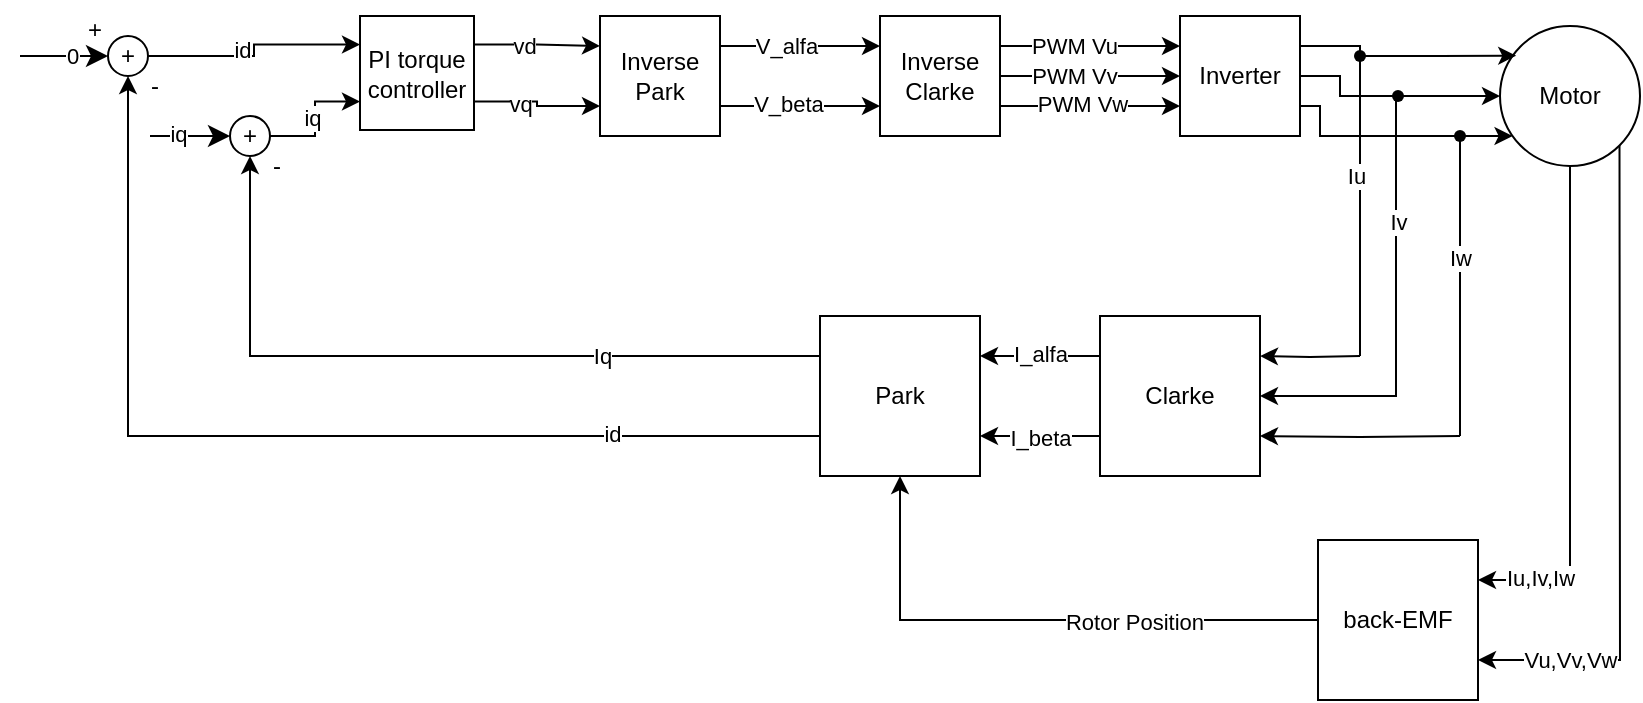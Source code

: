 <mxfile version="20.8.10" type="device"><diagram id="prtHgNgQTEPvFCAcTncT" name="Page-1"><mxGraphModel dx="1098" dy="1184" grid="1" gridSize="10" guides="1" tooltips="1" connect="1" arrows="1" fold="1" page="1" pageScale="1" pageWidth="827" pageHeight="1169" math="0" shadow="0"><root><mxCell id="0"/><mxCell id="1" parent="0"/><mxCell id="IAwfgSJ0UV-clzTtgUsu-93" style="edgeStyle=elbowEdgeStyle;rounded=0;orthogonalLoop=1;jettySize=auto;html=1;exitX=0.5;exitY=1;exitDx=0;exitDy=0;entryX=1;entryY=0.25;entryDx=0;entryDy=0;" edge="1" parent="1" source="IAwfgSJ0UV-clzTtgUsu-2" target="IAwfgSJ0UV-clzTtgUsu-73"><mxGeometry relative="1" as="geometry"><Array as="points"><mxPoint x="785" y="280"/><mxPoint x="790" y="280"/></Array></mxGeometry></mxCell><mxCell id="IAwfgSJ0UV-clzTtgUsu-95" value="Iu,Iv,Iw" style="edgeLabel;html=1;align=center;verticalAlign=middle;resizable=0;points=[];" vertex="1" connectable="0" parent="IAwfgSJ0UV-clzTtgUsu-93"><mxGeometry x="0.85" y="-1" relative="1" as="geometry"><mxPoint x="12" as="offset"/></mxGeometry></mxCell><mxCell id="IAwfgSJ0UV-clzTtgUsu-94" style="edgeStyle=elbowEdgeStyle;rounded=0;orthogonalLoop=1;jettySize=auto;html=1;exitX=1;exitY=1;exitDx=0;exitDy=0;entryX=1;entryY=0.75;entryDx=0;entryDy=0;" edge="1" parent="1" source="IAwfgSJ0UV-clzTtgUsu-2" target="IAwfgSJ0UV-clzTtgUsu-73"><mxGeometry relative="1" as="geometry"><Array as="points"><mxPoint x="810" y="420"/></Array></mxGeometry></mxCell><mxCell id="IAwfgSJ0UV-clzTtgUsu-96" value="Vu,Vv,Vw" style="edgeLabel;html=1;align=center;verticalAlign=middle;resizable=0;points=[];" vertex="1" connectable="0" parent="IAwfgSJ0UV-clzTtgUsu-94"><mxGeometry x="0.856" relative="1" as="geometry"><mxPoint x="22" as="offset"/></mxGeometry></mxCell><mxCell id="IAwfgSJ0UV-clzTtgUsu-2" value="Motor" style="ellipse;whiteSpace=wrap;html=1;aspect=fixed;" vertex="1" parent="1"><mxGeometry x="750" y="123" width="70" height="70" as="geometry"/></mxCell><mxCell id="IAwfgSJ0UV-clzTtgUsu-30" style="edgeStyle=orthogonalEdgeStyle;rounded=0;orthogonalLoop=1;jettySize=auto;html=1;exitX=1;exitY=0.25;exitDx=0;exitDy=0;entryX=0;entryY=0.25;entryDx=0;entryDy=0;" edge="1" parent="1" source="IAwfgSJ0UV-clzTtgUsu-3" target="IAwfgSJ0UV-clzTtgUsu-4"><mxGeometry relative="1" as="geometry"/></mxCell><mxCell id="IAwfgSJ0UV-clzTtgUsu-54" value="vd" style="edgeLabel;html=1;align=center;verticalAlign=middle;resizable=0;points=[];" vertex="1" connectable="0" parent="IAwfgSJ0UV-clzTtgUsu-30"><mxGeometry x="-0.209" relative="1" as="geometry"><mxPoint as="offset"/></mxGeometry></mxCell><mxCell id="IAwfgSJ0UV-clzTtgUsu-31" style="edgeStyle=orthogonalEdgeStyle;rounded=0;orthogonalLoop=1;jettySize=auto;html=1;exitX=1;exitY=0.75;exitDx=0;exitDy=0;entryX=0;entryY=0.75;entryDx=0;entryDy=0;" edge="1" parent="1" source="IAwfgSJ0UV-clzTtgUsu-3" target="IAwfgSJ0UV-clzTtgUsu-4"><mxGeometry relative="1" as="geometry"/></mxCell><mxCell id="IAwfgSJ0UV-clzTtgUsu-55" value="vq" style="edgeLabel;html=1;align=center;verticalAlign=middle;resizable=0;points=[];" vertex="1" connectable="0" parent="IAwfgSJ0UV-clzTtgUsu-31"><mxGeometry x="-0.287" y="-1" relative="1" as="geometry"><mxPoint as="offset"/></mxGeometry></mxCell><mxCell id="IAwfgSJ0UV-clzTtgUsu-3" value="PI torque controller" style="whiteSpace=wrap;html=1;aspect=fixed;" vertex="1" parent="1"><mxGeometry x="180" y="118" width="57" height="57" as="geometry"/></mxCell><mxCell id="IAwfgSJ0UV-clzTtgUsu-28" style="edgeStyle=orthogonalEdgeStyle;rounded=0;orthogonalLoop=1;jettySize=auto;html=1;exitX=1;exitY=0.25;exitDx=0;exitDy=0;entryX=0;entryY=0.25;entryDx=0;entryDy=0;" edge="1" parent="1" source="IAwfgSJ0UV-clzTtgUsu-4" target="IAwfgSJ0UV-clzTtgUsu-5"><mxGeometry relative="1" as="geometry"/></mxCell><mxCell id="IAwfgSJ0UV-clzTtgUsu-56" value="V_alfa" style="edgeLabel;html=1;align=center;verticalAlign=middle;resizable=0;points=[];" vertex="1" connectable="0" parent="IAwfgSJ0UV-clzTtgUsu-28"><mxGeometry x="-0.322" relative="1" as="geometry"><mxPoint x="6" as="offset"/></mxGeometry></mxCell><mxCell id="IAwfgSJ0UV-clzTtgUsu-29" style="edgeStyle=orthogonalEdgeStyle;rounded=0;orthogonalLoop=1;jettySize=auto;html=1;exitX=1;exitY=0.75;exitDx=0;exitDy=0;entryX=0;entryY=0.75;entryDx=0;entryDy=0;" edge="1" parent="1" source="IAwfgSJ0UV-clzTtgUsu-4" target="IAwfgSJ0UV-clzTtgUsu-5"><mxGeometry relative="1" as="geometry"/></mxCell><mxCell id="IAwfgSJ0UV-clzTtgUsu-57" value="V_beta" style="edgeLabel;html=1;align=center;verticalAlign=middle;resizable=0;points=[];" vertex="1" connectable="0" parent="IAwfgSJ0UV-clzTtgUsu-29"><mxGeometry x="-0.333" relative="1" as="geometry"><mxPoint x="7" y="-1" as="offset"/></mxGeometry></mxCell><mxCell id="IAwfgSJ0UV-clzTtgUsu-4" value="Inverse Park" style="whiteSpace=wrap;html=1;aspect=fixed;" vertex="1" parent="1"><mxGeometry x="300" y="118" width="60" height="60" as="geometry"/></mxCell><mxCell id="IAwfgSJ0UV-clzTtgUsu-25" style="edgeStyle=orthogonalEdgeStyle;rounded=0;orthogonalLoop=1;jettySize=auto;html=1;exitX=1;exitY=0.25;exitDx=0;exitDy=0;entryX=0;entryY=0.25;entryDx=0;entryDy=0;" edge="1" parent="1" source="IAwfgSJ0UV-clzTtgUsu-5" target="IAwfgSJ0UV-clzTtgUsu-6"><mxGeometry relative="1" as="geometry"/></mxCell><mxCell id="IAwfgSJ0UV-clzTtgUsu-58" value="PWM Vu" style="edgeLabel;html=1;align=center;verticalAlign=middle;resizable=0;points=[];" vertex="1" connectable="0" parent="IAwfgSJ0UV-clzTtgUsu-25"><mxGeometry x="-0.306" relative="1" as="geometry"><mxPoint x="6" as="offset"/></mxGeometry></mxCell><mxCell id="IAwfgSJ0UV-clzTtgUsu-26" style="edgeStyle=orthogonalEdgeStyle;rounded=0;orthogonalLoop=1;jettySize=auto;html=1;exitX=1;exitY=0.5;exitDx=0;exitDy=0;entryX=0;entryY=0.5;entryDx=0;entryDy=0;" edge="1" parent="1" source="IAwfgSJ0UV-clzTtgUsu-5" target="IAwfgSJ0UV-clzTtgUsu-6"><mxGeometry relative="1" as="geometry"/></mxCell><mxCell id="IAwfgSJ0UV-clzTtgUsu-59" value="PWM Vv" style="edgeLabel;html=1;align=center;verticalAlign=middle;resizable=0;points=[];" vertex="1" connectable="0" parent="IAwfgSJ0UV-clzTtgUsu-26"><mxGeometry x="-0.324" relative="1" as="geometry"><mxPoint x="6" as="offset"/></mxGeometry></mxCell><mxCell id="IAwfgSJ0UV-clzTtgUsu-27" style="edgeStyle=orthogonalEdgeStyle;rounded=0;orthogonalLoop=1;jettySize=auto;html=1;exitX=1;exitY=0.75;exitDx=0;exitDy=0;entryX=0;entryY=0.75;entryDx=0;entryDy=0;" edge="1" parent="1" source="IAwfgSJ0UV-clzTtgUsu-5" target="IAwfgSJ0UV-clzTtgUsu-6"><mxGeometry relative="1" as="geometry"/></mxCell><mxCell id="IAwfgSJ0UV-clzTtgUsu-60" value="PWM Vw" style="edgeLabel;html=1;align=center;verticalAlign=middle;resizable=0;points=[];" vertex="1" connectable="0" parent="IAwfgSJ0UV-clzTtgUsu-27"><mxGeometry x="0.105" relative="1" as="geometry"><mxPoint x="-9" y="-1" as="offset"/></mxGeometry></mxCell><mxCell id="IAwfgSJ0UV-clzTtgUsu-5" value="Inverse Clarke" style="whiteSpace=wrap;html=1;aspect=fixed;" vertex="1" parent="1"><mxGeometry x="440" y="118" width="60" height="60" as="geometry"/></mxCell><mxCell id="IAwfgSJ0UV-clzTtgUsu-9" style="edgeStyle=orthogonalEdgeStyle;rounded=0;orthogonalLoop=1;jettySize=auto;html=1;exitDx=0;exitDy=0;entryX=0.116;entryY=0.212;entryDx=0;entryDy=0;startArrow=none;entryPerimeter=0;" edge="1" parent="1" source="IAwfgSJ0UV-clzTtgUsu-14" target="IAwfgSJ0UV-clzTtgUsu-2"><mxGeometry relative="1" as="geometry"/></mxCell><mxCell id="IAwfgSJ0UV-clzTtgUsu-10" style="edgeStyle=orthogonalEdgeStyle;rounded=0;orthogonalLoop=1;jettySize=auto;html=1;exitDx=0;exitDy=0;entryX=0;entryY=0.5;entryDx=0;entryDy=0;startArrow=none;" edge="1" parent="1" source="IAwfgSJ0UV-clzTtgUsu-16" target="IAwfgSJ0UV-clzTtgUsu-2"><mxGeometry relative="1" as="geometry"/></mxCell><mxCell id="IAwfgSJ0UV-clzTtgUsu-11" style="edgeStyle=orthogonalEdgeStyle;rounded=0;orthogonalLoop=1;jettySize=auto;html=1;exitDx=0;exitDy=0;startArrow=none;" edge="1" parent="1" source="IAwfgSJ0UV-clzTtgUsu-18" target="IAwfgSJ0UV-clzTtgUsu-2"><mxGeometry relative="1" as="geometry"><Array as="points"><mxPoint x="730" y="178"/></Array></mxGeometry></mxCell><mxCell id="IAwfgSJ0UV-clzTtgUsu-6" value="Inverter" style="whiteSpace=wrap;html=1;aspect=fixed;" vertex="1" parent="1"><mxGeometry x="590" y="118" width="60" height="60" as="geometry"/></mxCell><mxCell id="IAwfgSJ0UV-clzTtgUsu-40" style="edgeStyle=orthogonalEdgeStyle;rounded=0;orthogonalLoop=1;jettySize=auto;html=1;exitX=0;exitY=0.25;exitDx=0;exitDy=0;entryX=0.5;entryY=1;entryDx=0;entryDy=0;" edge="1" parent="1" source="IAwfgSJ0UV-clzTtgUsu-7" target="IAwfgSJ0UV-clzTtgUsu-34"><mxGeometry relative="1" as="geometry"/></mxCell><mxCell id="IAwfgSJ0UV-clzTtgUsu-66" value="Iq" style="edgeLabel;html=1;align=center;verticalAlign=middle;resizable=0;points=[];" vertex="1" connectable="0" parent="IAwfgSJ0UV-clzTtgUsu-40"><mxGeometry x="-0.435" relative="1" as="geometry"><mxPoint as="offset"/></mxGeometry></mxCell><mxCell id="IAwfgSJ0UV-clzTtgUsu-41" style="edgeStyle=orthogonalEdgeStyle;rounded=0;orthogonalLoop=1;jettySize=auto;html=1;exitX=0;exitY=0.75;exitDx=0;exitDy=0;entryX=0.5;entryY=1;entryDx=0;entryDy=0;" edge="1" parent="1" source="IAwfgSJ0UV-clzTtgUsu-7" target="IAwfgSJ0UV-clzTtgUsu-42"><mxGeometry relative="1" as="geometry"><mxPoint x="67.412" y="147.659" as="targetPoint"/></mxGeometry></mxCell><mxCell id="IAwfgSJ0UV-clzTtgUsu-67" value="id" style="edgeLabel;html=1;align=center;verticalAlign=middle;resizable=0;points=[];" vertex="1" connectable="0" parent="IAwfgSJ0UV-clzTtgUsu-41"><mxGeometry x="-0.564" y="-1" relative="1" as="geometry"><mxPoint x="10" as="offset"/></mxGeometry></mxCell><mxCell id="IAwfgSJ0UV-clzTtgUsu-7" value="Park" style="whiteSpace=wrap;html=1;aspect=fixed;" vertex="1" parent="1"><mxGeometry x="410" y="268" width="80" height="80" as="geometry"/></mxCell><mxCell id="IAwfgSJ0UV-clzTtgUsu-23" style="edgeStyle=orthogonalEdgeStyle;rounded=0;orthogonalLoop=1;jettySize=auto;html=1;exitX=0;exitY=0.25;exitDx=0;exitDy=0;entryX=1;entryY=0.25;entryDx=0;entryDy=0;" edge="1" parent="1" source="IAwfgSJ0UV-clzTtgUsu-8" target="IAwfgSJ0UV-clzTtgUsu-7"><mxGeometry relative="1" as="geometry"/></mxCell><mxCell id="IAwfgSJ0UV-clzTtgUsu-64" value="I_alfa" style="edgeLabel;html=1;align=center;verticalAlign=middle;resizable=0;points=[];" vertex="1" connectable="0" parent="IAwfgSJ0UV-clzTtgUsu-23"><mxGeometry x="0.237" y="-1" relative="1" as="geometry"><mxPoint x="7" as="offset"/></mxGeometry></mxCell><mxCell id="IAwfgSJ0UV-clzTtgUsu-24" style="edgeStyle=orthogonalEdgeStyle;rounded=0;orthogonalLoop=1;jettySize=auto;html=1;exitX=0;exitY=0.75;exitDx=0;exitDy=0;entryX=1;entryY=0.75;entryDx=0;entryDy=0;" edge="1" parent="1" source="IAwfgSJ0UV-clzTtgUsu-8" target="IAwfgSJ0UV-clzTtgUsu-7"><mxGeometry relative="1" as="geometry"/></mxCell><mxCell id="IAwfgSJ0UV-clzTtgUsu-65" value="I_beta" style="edgeLabel;html=1;align=center;verticalAlign=middle;resizable=0;points=[];" vertex="1" connectable="0" parent="IAwfgSJ0UV-clzTtgUsu-24"><mxGeometry x="0.237" y="1" relative="1" as="geometry"><mxPoint x="7" as="offset"/></mxGeometry></mxCell><mxCell id="IAwfgSJ0UV-clzTtgUsu-8" value="Clarke" style="whiteSpace=wrap;html=1;aspect=fixed;" vertex="1" parent="1"><mxGeometry x="550" y="268" width="80" height="80" as="geometry"/></mxCell><mxCell id="IAwfgSJ0UV-clzTtgUsu-15" value="" style="edgeStyle=orthogonalEdgeStyle;rounded=0;orthogonalLoop=1;jettySize=auto;html=1;exitX=1;exitY=0.25;exitDx=0;exitDy=0;entryDx=0;entryDy=0;endArrow=none;" edge="1" parent="1" source="IAwfgSJ0UV-clzTtgUsu-6" target="IAwfgSJ0UV-clzTtgUsu-14"><mxGeometry relative="1" as="geometry"><mxPoint x="650" y="138" as="sourcePoint"/><mxPoint x="771.716" y="129.716" as="targetPoint"/></mxGeometry></mxCell><mxCell id="IAwfgSJ0UV-clzTtgUsu-20" value="" style="edgeStyle=orthogonalEdgeStyle;rounded=0;orthogonalLoop=1;jettySize=auto;html=1;entryX=1;entryY=0.25;entryDx=0;entryDy=0;startArrow=none;" edge="1" parent="1" target="IAwfgSJ0UV-clzTtgUsu-8"><mxGeometry relative="1" as="geometry"><mxPoint x="680" y="288" as="sourcePoint"/><Array as="points"/></mxGeometry></mxCell><mxCell id="IAwfgSJ0UV-clzTtgUsu-14" value="" style="shape=waypoint;sketch=0;fillStyle=solid;size=6;pointerEvents=1;points=[];fillColor=none;resizable=0;rotatable=0;perimeter=centerPerimeter;snapToPoint=1;" vertex="1" parent="1"><mxGeometry x="670" y="128" width="20" height="20" as="geometry"/></mxCell><mxCell id="IAwfgSJ0UV-clzTtgUsu-17" value="" style="edgeStyle=orthogonalEdgeStyle;rounded=0;orthogonalLoop=1;jettySize=auto;html=1;exitX=1;exitY=0.5;exitDx=0;exitDy=0;entryDx=0;entryDy=0;endArrow=none;" edge="1" parent="1" source="IAwfgSJ0UV-clzTtgUsu-6" target="IAwfgSJ0UV-clzTtgUsu-16"><mxGeometry relative="1" as="geometry"><mxPoint x="650" y="158" as="sourcePoint"/><mxPoint x="760" y="158" as="targetPoint"/></mxGeometry></mxCell><mxCell id="IAwfgSJ0UV-clzTtgUsu-21" style="edgeStyle=orthogonalEdgeStyle;rounded=0;orthogonalLoop=1;jettySize=auto;html=1;entryX=1;entryY=0.5;entryDx=0;entryDy=0;startArrow=none;" edge="1" parent="1" target="IAwfgSJ0UV-clzTtgUsu-8"><mxGeometry relative="1" as="geometry"><mxPoint x="697" y="308" as="sourcePoint"/><mxPoint x="640" y="308" as="targetPoint"/><Array as="points"><mxPoint x="698" y="308"/></Array></mxGeometry></mxCell><mxCell id="IAwfgSJ0UV-clzTtgUsu-16" value="" style="shape=waypoint;sketch=0;fillStyle=solid;size=6;pointerEvents=1;points=[];fillColor=none;resizable=0;rotatable=0;perimeter=centerPerimeter;snapToPoint=1;" vertex="1" parent="1"><mxGeometry x="689" y="148" width="20" height="20" as="geometry"/></mxCell><mxCell id="IAwfgSJ0UV-clzTtgUsu-19" value="" style="edgeStyle=orthogonalEdgeStyle;rounded=0;orthogonalLoop=1;jettySize=auto;html=1;exitX=1;exitY=0.75;exitDx=0;exitDy=0;entryDx=0;entryDy=0;endArrow=none;" edge="1" parent="1" source="IAwfgSJ0UV-clzTtgUsu-6" target="IAwfgSJ0UV-clzTtgUsu-18"><mxGeometry relative="1" as="geometry"><mxPoint x="650" y="178" as="sourcePoint"/><mxPoint x="771.716" y="186.284" as="targetPoint"/><Array as="points"><mxPoint x="660" y="163"/><mxPoint x="660" y="178"/></Array></mxGeometry></mxCell><mxCell id="IAwfgSJ0UV-clzTtgUsu-22" style="edgeStyle=orthogonalEdgeStyle;rounded=0;orthogonalLoop=1;jettySize=auto;html=1;entryX=1;entryY=0.75;entryDx=0;entryDy=0;startArrow=none;" edge="1" parent="1" target="IAwfgSJ0UV-clzTtgUsu-8"><mxGeometry relative="1" as="geometry"><mxPoint x="730" y="328" as="sourcePoint"/><Array as="points"/></mxGeometry></mxCell><mxCell id="IAwfgSJ0UV-clzTtgUsu-18" value="" style="shape=waypoint;sketch=0;fillStyle=solid;size=6;pointerEvents=1;points=[];fillColor=none;resizable=0;rotatable=0;perimeter=centerPerimeter;snapToPoint=1;" vertex="1" parent="1"><mxGeometry x="720" y="168" width="20" height="20" as="geometry"/></mxCell><mxCell id="IAwfgSJ0UV-clzTtgUsu-38" style="edgeStyle=orthogonalEdgeStyle;rounded=0;orthogonalLoop=1;jettySize=auto;html=1;exitX=1;exitY=0.5;exitDx=0;exitDy=0;entryX=0;entryY=0.75;entryDx=0;entryDy=0;" edge="1" parent="1" source="IAwfgSJ0UV-clzTtgUsu-34" target="IAwfgSJ0UV-clzTtgUsu-3"><mxGeometry relative="1" as="geometry"><mxPoint x="195.0" y="160.75" as="targetPoint"/></mxGeometry></mxCell><mxCell id="IAwfgSJ0UV-clzTtgUsu-53" value="iq" style="edgeLabel;html=1;align=center;verticalAlign=middle;resizable=0;points=[];" vertex="1" connectable="0" parent="IAwfgSJ0UV-clzTtgUsu-38"><mxGeometry x="0.261" relative="1" as="geometry"><mxPoint x="-2" y="7" as="offset"/></mxGeometry></mxCell><mxCell id="IAwfgSJ0UV-clzTtgUsu-34" value="+" style="ellipse;whiteSpace=wrap;html=1;aspect=fixed;" vertex="1" parent="1"><mxGeometry x="115" y="168" width="20" height="20" as="geometry"/></mxCell><mxCell id="IAwfgSJ0UV-clzTtgUsu-43" style="edgeStyle=orthogonalEdgeStyle;rounded=0;orthogonalLoop=1;jettySize=auto;html=1;exitX=1;exitY=0.5;exitDx=0;exitDy=0;entryX=0;entryY=0.25;entryDx=0;entryDy=0;" edge="1" parent="1" source="IAwfgSJ0UV-clzTtgUsu-42" target="IAwfgSJ0UV-clzTtgUsu-3"><mxGeometry relative="1" as="geometry"/></mxCell><mxCell id="IAwfgSJ0UV-clzTtgUsu-49" value="id" style="edgeLabel;html=1;align=center;verticalAlign=middle;resizable=0;points=[];" vertex="1" connectable="0" parent="IAwfgSJ0UV-clzTtgUsu-43"><mxGeometry x="-0.172" y="3" relative="1" as="geometry"><mxPoint as="offset"/></mxGeometry></mxCell><mxCell id="IAwfgSJ0UV-clzTtgUsu-42" value="+" style="ellipse;whiteSpace=wrap;html=1;aspect=fixed;" vertex="1" parent="1"><mxGeometry x="54" y="128" width="20" height="20" as="geometry"/></mxCell><mxCell id="IAwfgSJ0UV-clzTtgUsu-44" value="" style="edgeStyle=segmentEdgeStyle;endArrow=classic;html=1;curved=0;rounded=0;endSize=8;startSize=8;entryX=0;entryY=0.5;entryDx=0;entryDy=0;" edge="1" parent="1" target="IAwfgSJ0UV-clzTtgUsu-42"><mxGeometry width="50" height="50" relative="1" as="geometry"><mxPoint x="10" y="138" as="sourcePoint"/><mxPoint x="124" y="28" as="targetPoint"/><Array as="points"><mxPoint x="10" y="138"/><mxPoint x="10" y="138"/></Array></mxGeometry></mxCell><mxCell id="IAwfgSJ0UV-clzTtgUsu-46" value="0" style="edgeLabel;html=1;align=center;verticalAlign=middle;resizable=0;points=[];" vertex="1" connectable="0" parent="IAwfgSJ0UV-clzTtgUsu-44"><mxGeometry x="-0.295" relative="1" as="geometry"><mxPoint x="10" as="offset"/></mxGeometry></mxCell><mxCell id="IAwfgSJ0UV-clzTtgUsu-45" value="" style="edgeStyle=segmentEdgeStyle;endArrow=classic;html=1;curved=0;rounded=0;endSize=8;startSize=8;entryX=0;entryY=0.5;entryDx=0;entryDy=0;" edge="1" parent="1" target="IAwfgSJ0UV-clzTtgUsu-34"><mxGeometry width="50" height="50" relative="1" as="geometry"><mxPoint x="75" y="178" as="sourcePoint"/><mxPoint x="95.0" y="198.0" as="targetPoint"/><Array as="points"><mxPoint x="95" y="178"/></Array></mxGeometry></mxCell><mxCell id="IAwfgSJ0UV-clzTtgUsu-50" value="iq" style="edgeLabel;html=1;align=center;verticalAlign=middle;resizable=0;points=[];" vertex="1" connectable="0" parent="IAwfgSJ0UV-clzTtgUsu-45"><mxGeometry x="-0.3" y="1" relative="1" as="geometry"><mxPoint as="offset"/></mxGeometry></mxCell><mxCell id="IAwfgSJ0UV-clzTtgUsu-48" value="+" style="text;html=1;align=center;verticalAlign=middle;resizable=0;points=[];autosize=1;strokeColor=none;fillColor=none;" vertex="1" parent="1"><mxGeometry x="32" y="110" width="30" height="30" as="geometry"/></mxCell><mxCell id="IAwfgSJ0UV-clzTtgUsu-51" value="-" style="text;html=1;align=center;verticalAlign=middle;resizable=0;points=[];autosize=1;strokeColor=none;fillColor=none;" vertex="1" parent="1"><mxGeometry x="62" y="138" width="30" height="30" as="geometry"/></mxCell><mxCell id="IAwfgSJ0UV-clzTtgUsu-52" value="-" style="text;html=1;align=center;verticalAlign=middle;resizable=0;points=[];autosize=1;strokeColor=none;fillColor=none;" vertex="1" parent="1"><mxGeometry x="123" y="178" width="30" height="30" as="geometry"/></mxCell><mxCell id="IAwfgSJ0UV-clzTtgUsu-74" style="edgeStyle=elbowEdgeStyle;rounded=0;orthogonalLoop=1;jettySize=auto;html=1;exitX=0;exitY=0.5;exitDx=0;exitDy=0;entryX=0.5;entryY=1;entryDx=0;entryDy=0;" edge="1" parent="1" source="IAwfgSJ0UV-clzTtgUsu-73" target="IAwfgSJ0UV-clzTtgUsu-7"><mxGeometry relative="1" as="geometry"><Array as="points"><mxPoint x="450" y="400"/></Array></mxGeometry></mxCell><mxCell id="IAwfgSJ0UV-clzTtgUsu-75" value="Rotor Position" style="edgeLabel;html=1;align=center;verticalAlign=middle;resizable=0;points=[];" vertex="1" connectable="0" parent="IAwfgSJ0UV-clzTtgUsu-74"><mxGeometry x="-0.34" y="1" relative="1" as="geometry"><mxPoint as="offset"/></mxGeometry></mxCell><mxCell id="IAwfgSJ0UV-clzTtgUsu-73" value="back-EMF" style="whiteSpace=wrap;html=1;aspect=fixed;" vertex="1" parent="1"><mxGeometry x="659" y="380" width="80" height="80" as="geometry"/></mxCell><mxCell id="IAwfgSJ0UV-clzTtgUsu-77" value="" style="edgeStyle=orthogonalEdgeStyle;rounded=0;orthogonalLoop=1;jettySize=auto;html=1;entryDx=0;entryDy=0;endArrow=none;" edge="1" parent="1" source="IAwfgSJ0UV-clzTtgUsu-18"><mxGeometry relative="1" as="geometry"><mxPoint x="730" y="178" as="sourcePoint"/><mxPoint x="730" y="328" as="targetPoint"/><Array as="points"><mxPoint x="730" y="328"/></Array></mxGeometry></mxCell><mxCell id="IAwfgSJ0UV-clzTtgUsu-85" value="Iw" style="edgeLabel;html=1;align=center;verticalAlign=middle;resizable=0;points=[];" vertex="1" connectable="0" parent="IAwfgSJ0UV-clzTtgUsu-77"><mxGeometry x="-0.189" relative="1" as="geometry"><mxPoint as="offset"/></mxGeometry></mxCell><mxCell id="IAwfgSJ0UV-clzTtgUsu-79" value="" style="edgeStyle=orthogonalEdgeStyle;rounded=0;orthogonalLoop=1;jettySize=auto;html=1;entryDx=0;entryDy=0;endArrow=none;" edge="1" parent="1"><mxGeometry relative="1" as="geometry"><mxPoint x="695.0" y="158" as="sourcePoint"/><mxPoint x="697" y="308" as="targetPoint"/><Array as="points"><mxPoint x="698" y="158"/></Array></mxGeometry></mxCell><mxCell id="IAwfgSJ0UV-clzTtgUsu-86" value="Iv" style="edgeLabel;html=1;align=center;verticalAlign=middle;resizable=0;points=[];" vertex="1" connectable="0" parent="IAwfgSJ0UV-clzTtgUsu-79"><mxGeometry x="-0.149" y="1" relative="1" as="geometry"><mxPoint as="offset"/></mxGeometry></mxCell><mxCell id="IAwfgSJ0UV-clzTtgUsu-82" value="" style="edgeStyle=orthogonalEdgeStyle;rounded=0;orthogonalLoop=1;jettySize=auto;html=1;entryDx=0;entryDy=0;endArrow=none;" edge="1" parent="1" source="IAwfgSJ0UV-clzTtgUsu-14"><mxGeometry relative="1" as="geometry"><mxPoint x="680" y="138" as="sourcePoint"/><mxPoint x="680" y="288" as="targetPoint"/><Array as="points"><mxPoint x="680" y="288"/></Array></mxGeometry></mxCell><mxCell id="IAwfgSJ0UV-clzTtgUsu-87" value="Iu" style="edgeLabel;html=1;align=center;verticalAlign=middle;resizable=0;points=[];" vertex="1" connectable="0" parent="IAwfgSJ0UV-clzTtgUsu-82"><mxGeometry x="-0.2" y="-2" relative="1" as="geometry"><mxPoint as="offset"/></mxGeometry></mxCell></root></mxGraphModel></diagram></mxfile>